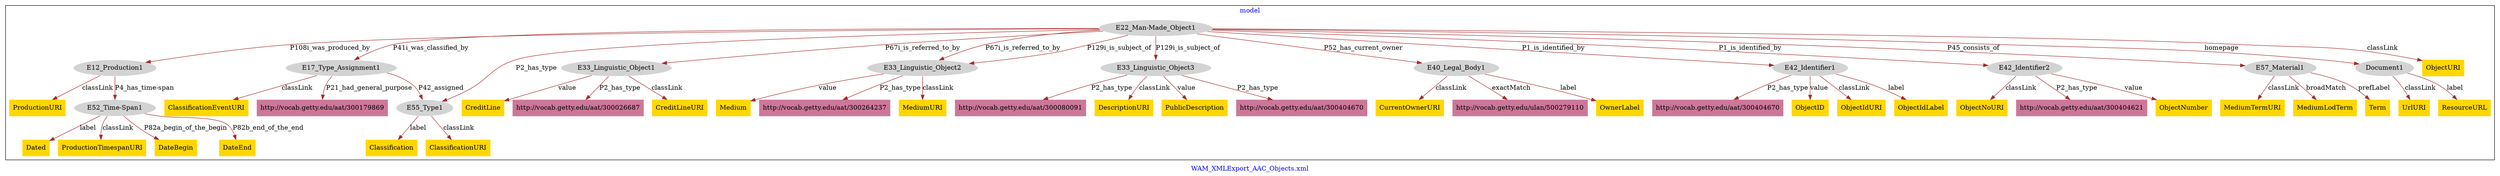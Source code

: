 digraph n0 {
fontcolor="blue"
remincross="true"
label="WAM_XMLExport_AAC_Objects.xml"
subgraph cluster {
label="model"
n2[style="filled",color="white",fillcolor="lightgray",label="E12_Production1"];
n3[style="filled",color="white",fillcolor="lightgray",label="E52_Time-Span1"];
n4[style="filled",color="white",fillcolor="lightgray",label="E17_Type_Assignment1"];
n5[style="filled",color="white",fillcolor="lightgray",label="E55_Type1"];
n6[style="filled",color="white",fillcolor="lightgray",label="E22_Man-Made_Object1"];
n7[style="filled",color="white",fillcolor="lightgray",label="E33_Linguistic_Object1"];
n8[style="filled",color="white",fillcolor="lightgray",label="E33_Linguistic_Object2"];
n9[style="filled",color="white",fillcolor="lightgray",label="E33_Linguistic_Object3"];
n10[style="filled",color="white",fillcolor="lightgray",label="E40_Legal_Body1"];
n11[style="filled",color="white",fillcolor="lightgray",label="E42_Identifier1"];
n12[style="filled",color="white",fillcolor="lightgray",label="E42_Identifier2"];
n13[style="filled",color="white",fillcolor="lightgray",label="E57_Material1"];
n14[style="filled",color="white",fillcolor="lightgray",label="Document1"];
n15[shape="plaintext",style="filled",fillcolor="gold",label="ObjectID"];
n16[shape="plaintext",style="filled",fillcolor="gold",label="Term"];
n17[shape="plaintext",style="filled",fillcolor="gold",label="MediumTermURI"];
n18[shape="plaintext",style="filled",fillcolor="gold",label="ObjectIdURI"];
n19[shape="plaintext",style="filled",fillcolor="gold",label="MediumURI"];
n20[shape="plaintext",style="filled",fillcolor="gold",label="ObjectNumber"];
n21[shape="plaintext",style="filled",fillcolor="gold",label="ObjectIdLabel"];
n22[shape="plaintext",style="filled",fillcolor="gold",label="Classification"];
n23[shape="plaintext",style="filled",fillcolor="gold",label="ResourceURL"];
n24[shape="plaintext",style="filled",fillcolor="gold",label="ObjectNoURI"];
n25[shape="plaintext",style="filled",fillcolor="gold",label="ClassificationEventURI"];
n26[shape="plaintext",style="filled",fillcolor="gold",label="CreditLineURI"];
n27[shape="plaintext",style="filled",fillcolor="gold",label="CreditLine"];
n28[shape="plaintext",style="filled",fillcolor="gold",label="ProductionURI"];
n29[shape="plaintext",style="filled",fillcolor="gold",label="DescriptionURI"];
n30[shape="plaintext",style="filled",fillcolor="gold",label="ObjectURI"];
n31[shape="plaintext",style="filled",fillcolor="gold",label="MediumLodTerm"];
n32[shape="plaintext",style="filled",fillcolor="gold",label="DateBegin"];
n33[shape="plaintext",style="filled",fillcolor="gold",label="Medium"];
n34[shape="plaintext",style="filled",fillcolor="gold",label="OwnerLabel"];
n35[shape="plaintext",style="filled",fillcolor="gold",label="PublicDescription"];
n36[shape="plaintext",style="filled",fillcolor="gold",label="ClassificationURI"];
n37[shape="plaintext",style="filled",fillcolor="gold",label="UrlURI"];
n38[shape="plaintext",style="filled",fillcolor="gold",label="DateEnd"];
n39[shape="plaintext",style="filled",fillcolor="gold",label="Dated"];
n40[shape="plaintext",style="filled",fillcolor="gold",label="ProductionTimespanURI"];
n41[shape="plaintext",style="filled",fillcolor="gold",label="CurrentOwnerURI"];
n42[shape="plaintext",style="filled",fillcolor="#CC7799",label="http://vocab.getty.edu/ulan/500279110"];
n43[shape="plaintext",style="filled",fillcolor="#CC7799",label="http://vocab.getty.edu/aat/300404670"];
n44[shape="plaintext",style="filled",fillcolor="#CC7799",label="http://vocab.getty.edu/aat/300264237"];
n45[shape="plaintext",style="filled",fillcolor="#CC7799",label="http://vocab.getty.edu/aat/300404670"];
n46[shape="plaintext",style="filled",fillcolor="#CC7799",label="http://vocab.getty.edu/aat/300026687"];
n47[shape="plaintext",style="filled",fillcolor="#CC7799",label="http://vocab.getty.edu/aat/300179869"];
n48[shape="plaintext",style="filled",fillcolor="#CC7799",label="http://vocab.getty.edu/aat/300080091"];
n49[shape="plaintext",style="filled",fillcolor="#CC7799",label="http://vocab.getty.edu/aat/300404621"];
}
n2 -> n3[color="brown",fontcolor="black",label="P4_has_time-span"]
n4 -> n5[color="brown",fontcolor="black",label="P42_assigned"]
n6 -> n2[color="brown",fontcolor="black",label="P108i_was_produced_by"]
n6 -> n4[color="brown",fontcolor="black",label="P41i_was_classified_by"]
n6 -> n7[color="brown",fontcolor="black",label="P67i_is_referred_to_by"]
n6 -> n8[color="brown",fontcolor="black",label="P67i_is_referred_to_by"]
n6 -> n9[color="brown",fontcolor="black",label="P129i_is_subject_of"]
n6 -> n10[color="brown",fontcolor="black",label="P52_has_current_owner"]
n6 -> n11[color="brown",fontcolor="black",label="P1_is_identified_by"]
n6 -> n12[color="brown",fontcolor="black",label="P1_is_identified_by"]
n6 -> n13[color="brown",fontcolor="black",label="P45_consists_of"]
n6 -> n14[color="brown",fontcolor="black",label="homepage"]
n11 -> n15[color="brown",fontcolor="black",label="value"]
n13 -> n16[color="brown",fontcolor="black",label="prefLabel"]
n13 -> n17[color="brown",fontcolor="black",label="classLink"]
n11 -> n18[color="brown",fontcolor="black",label="classLink"]
n8 -> n19[color="brown",fontcolor="black",label="classLink"]
n12 -> n20[color="brown",fontcolor="black",label="value"]
n11 -> n21[color="brown",fontcolor="black",label="label"]
n5 -> n22[color="brown",fontcolor="black",label="label"]
n14 -> n23[color="brown",fontcolor="black",label="label"]
n12 -> n24[color="brown",fontcolor="black",label="classLink"]
n4 -> n25[color="brown",fontcolor="black",label="classLink"]
n7 -> n26[color="brown",fontcolor="black",label="classLink"]
n7 -> n27[color="brown",fontcolor="black",label="value"]
n2 -> n28[color="brown",fontcolor="black",label="classLink"]
n9 -> n29[color="brown",fontcolor="black",label="classLink"]
n6 -> n30[color="brown",fontcolor="black",label="classLink"]
n13 -> n31[color="brown",fontcolor="black",label="broadMatch"]
n3 -> n32[color="brown",fontcolor="black",label="P82a_begin_of_the_begin"]
n8 -> n33[color="brown",fontcolor="black",label="value"]
n10 -> n34[color="brown",fontcolor="black",label="label"]
n9 -> n35[color="brown",fontcolor="black",label="value"]
n5 -> n36[color="brown",fontcolor="black",label="classLink"]
n14 -> n37[color="brown",fontcolor="black",label="classLink"]
n3 -> n38[color="brown",fontcolor="black",label="P82b_end_of_the_end"]
n3 -> n39[color="brown",fontcolor="black",label="label"]
n3 -> n40[color="brown",fontcolor="black",label="classLink"]
n10 -> n41[color="brown",fontcolor="black",label="classLink"]
n10 -> n42[color="brown",fontcolor="black",label="exactMatch"]
n9 -> n43[color="brown",fontcolor="black",label="P2_has_type"]
n6 -> n8[color="brown",fontcolor="black",label="P129i_is_subject_of"]
n8 -> n44[color="brown",fontcolor="black",label="P2_has_type"]
n11 -> n45[color="brown",fontcolor="black",label="P2_has_type"]
n7 -> n46[color="brown",fontcolor="black",label="P2_has_type"]
n4 -> n47[color="brown",fontcolor="black",label="P21_had_general_purpose"]
n9 -> n48[color="brown",fontcolor="black",label="P2_has_type"]
n6 -> n5[color="brown",fontcolor="black",label="P2_has_type"]
n12 -> n49[color="brown",fontcolor="black",label="P2_has_type"]
}
